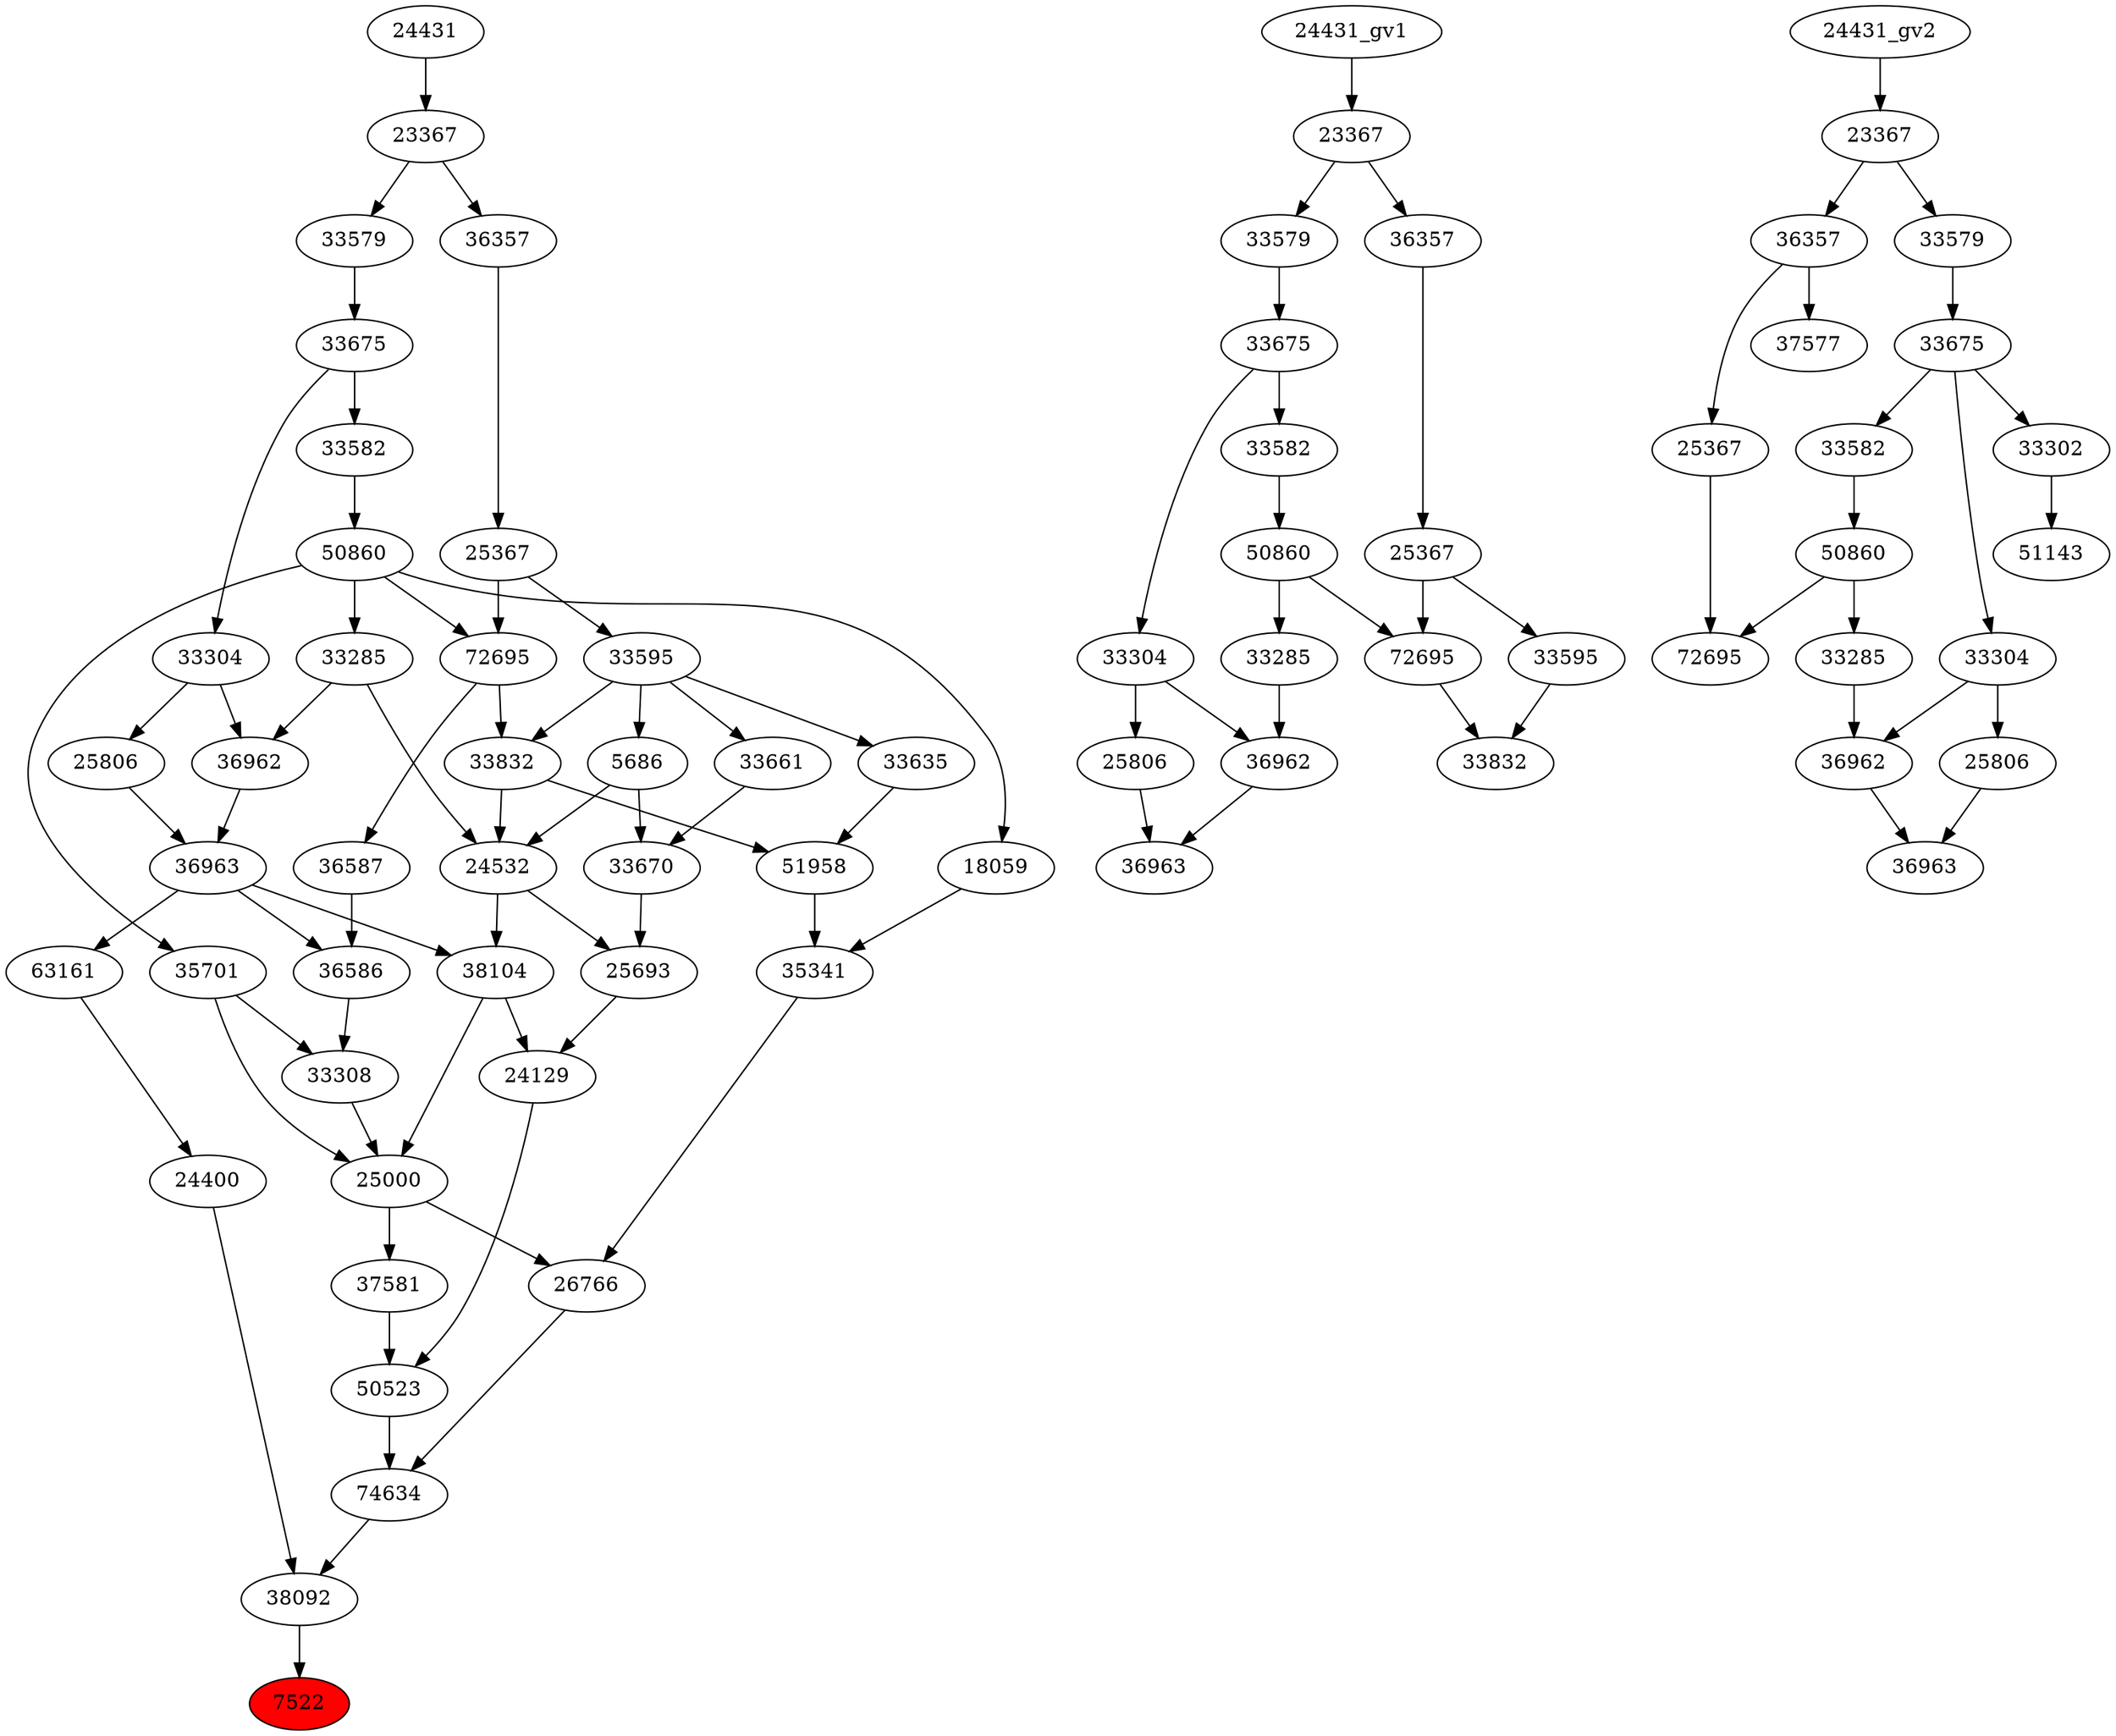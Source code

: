 strict digraph root {
	node [label="\N"];
	{
		node [fillcolor="",
			label="\N",
			style=""
		];
		7522		 [fillcolor=red,
			label=7522,
			style=filled];
		38092		 [label=38092];
		38092 -> 7522;
		24400		 [label=24400];
		24400 -> 38092;
		74634		 [label=74634];
		74634 -> 38092;
		63161		 [label=63161];
		63161 -> 24400;
		50523		 [label=50523];
		50523 -> 74634;
		26766		 [label=26766];
		26766 -> 74634;
		36963		 [label=36963];
		36963 -> 63161;
		38104		 [label=38104];
		36963 -> 38104;
		36586		 [label=36586];
		36963 -> 36586;
		37581		 [label=37581];
		37581 -> 50523;
		24129		 [label=24129];
		24129 -> 50523;
		25000		 [label=25000];
		25000 -> 26766;
		25000 -> 37581;
		35341		 [label=35341];
		35341 -> 26766;
		36962		 [label=36962];
		36962 -> 36963;
		25806		 [label=25806];
		25806 -> 36963;
		38104 -> 24129;
		38104 -> 25000;
		25693		 [label=25693];
		25693 -> 24129;
		33308		 [label=33308];
		33308 -> 25000;
		35701		 [label=35701];
		35701 -> 25000;
		35701 -> 33308;
		51958		 [label=51958];
		51958 -> 35341;
		18059		 [label=18059];
		18059 -> 35341;
		33285		 [label=33285];
		33285 -> 36962;
		24532		 [label=24532];
		33285 -> 24532;
		33304		 [label=33304];
		33304 -> 36962;
		33304 -> 25806;
		24532 -> 38104;
		24532 -> 25693;
		33670		 [label=33670];
		33670 -> 25693;
		36586 -> 33308;
		50860		 [label=50860];
		50860 -> 35701;
		50860 -> 18059;
		50860 -> 33285;
		72695		 [label=72695];
		50860 -> 72695;
		33832		 [label=33832];
		33832 -> 51958;
		33832 -> 24532;
		33635		 [label=33635];
		33635 -> 51958;
		33675		 [label=33675];
		33675 -> 33304;
		33582		 [label=33582];
		33675 -> 33582;
		5686		 [label=5686];
		5686 -> 24532;
		5686 -> 33670;
		33661		 [label=33661];
		33661 -> 33670;
		36587		 [label=36587];
		36587 -> 36586;
		33582 -> 50860;
		72695 -> 33832;
		72695 -> 36587;
		33595		 [label=33595];
		33595 -> 33832;
		33595 -> 33635;
		33595 -> 5686;
		33595 -> 33661;
		33579		 [label=33579];
		33579 -> 33675;
		25367		 [label=25367];
		25367 -> 72695;
		25367 -> 33595;
		23367		 [label=23367];
		23367 -> 33579;
		36357		 [label=36357];
		23367 -> 36357;
		36357 -> 25367;
		24431		 [label=24431];
		24431 -> 23367;
	}
	{
		node [label="\N"];
		"36963_gv1"		 [label=36963];
		"36962_gv1"		 [label=36962];
		"36962_gv1" -> "36963_gv1";
		"25806_gv1"		 [label=25806];
		"25806_gv1" -> "36963_gv1";
		"33285_gv1"		 [label=33285];
		"33285_gv1" -> "36962_gv1";
		"33304_gv1"		 [label=33304];
		"33304_gv1" -> "36962_gv1";
		"33304_gv1" -> "25806_gv1";
		"50860_gv1"		 [label=50860];
		"50860_gv1" -> "33285_gv1";
		"72695_gv1"		 [label=72695];
		"50860_gv1" -> "72695_gv1";
		"33675_gv1"		 [label=33675];
		"33675_gv1" -> "33304_gv1";
		"33582_gv1"		 [label=33582];
		"33675_gv1" -> "33582_gv1";
		"33582_gv1" -> "50860_gv1";
		"33832_gv1"		 [label=33832];
		"72695_gv1" -> "33832_gv1";
		"33595_gv1"		 [label=33595];
		"33595_gv1" -> "33832_gv1";
		"33579_gv1"		 [label=33579];
		"33579_gv1" -> "33675_gv1";
		"25367_gv1"		 [label=25367];
		"25367_gv1" -> "72695_gv1";
		"25367_gv1" -> "33595_gv1";
		"23367_gv1"		 [label=23367];
		"23367_gv1" -> "33579_gv1";
		"36357_gv1"		 [label=36357];
		"23367_gv1" -> "36357_gv1";
		"36357_gv1" -> "25367_gv1";
		"24431_gv1" -> "23367_gv1";
	}
	{
		node [label="\N"];
		"36963_gv2"		 [label=36963];
		"36962_gv2"		 [label=36962];
		"36962_gv2" -> "36963_gv2";
		"25806_gv2"		 [label=25806];
		"25806_gv2" -> "36963_gv2";
		"50860_gv2"		 [label=50860];
		"72695_gv2"		 [label=72695];
		"50860_gv2" -> "72695_gv2";
		"33285_gv2"		 [label=33285];
		"50860_gv2" -> "33285_gv2";
		"33582_gv2"		 [label=33582];
		"33582_gv2" -> "50860_gv2";
		"25367_gv2"		 [label=25367];
		"25367_gv2" -> "72695_gv2";
		"33285_gv2" -> "36962_gv2";
		"33304_gv2"		 [label=33304];
		"33304_gv2" -> "36962_gv2";
		"33304_gv2" -> "25806_gv2";
		"33675_gv2"		 [label=33675];
		"33675_gv2" -> "33582_gv2";
		"33675_gv2" -> "33304_gv2";
		33302		 [label=33302];
		"33675_gv2" -> 33302;
		51143		 [label=51143];
		33302 -> 51143;
		"36357_gv2"		 [label=36357];
		"36357_gv2" -> "25367_gv2";
		37577		 [label=37577];
		"36357_gv2" -> 37577;
		"33579_gv2"		 [label=33579];
		"33579_gv2" -> "33675_gv2";
		"23367_gv2"		 [label=23367];
		"23367_gv2" -> "36357_gv2";
		"23367_gv2" -> "33579_gv2";
		"24431_gv2" -> "23367_gv2";
	}
}
